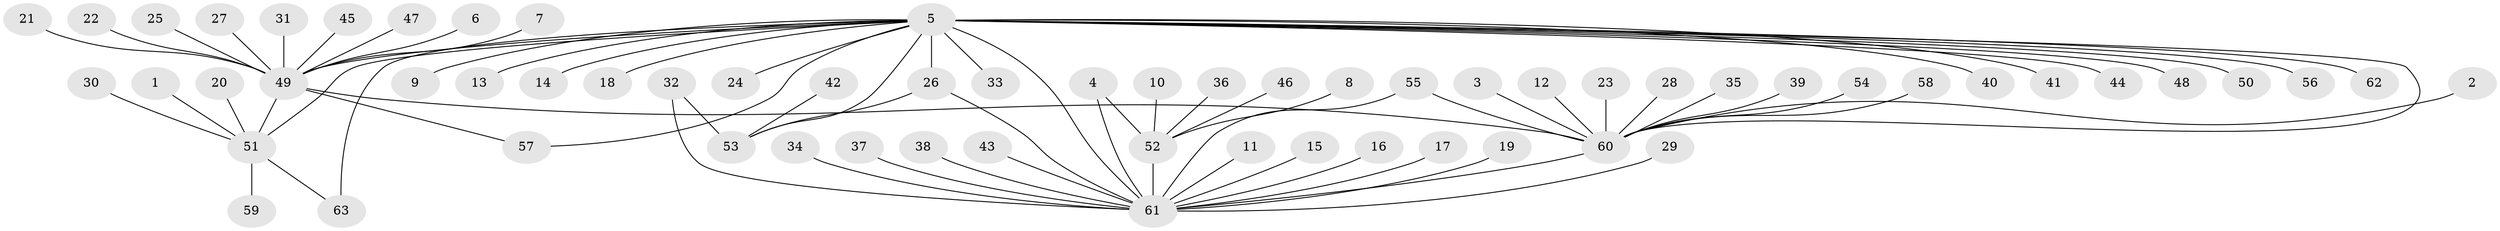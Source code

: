 // original degree distribution, {3: 0.064, 24: 0.008, 18: 0.008, 10: 0.032, 4: 0.032, 1: 0.624, 2: 0.184, 8: 0.008, 5: 0.016, 6: 0.008, 7: 0.008, 9: 0.008}
// Generated by graph-tools (version 1.1) at 2025/25/03/09/25 03:25:56]
// undirected, 63 vertices, 72 edges
graph export_dot {
graph [start="1"]
  node [color=gray90,style=filled];
  1;
  2;
  3;
  4;
  5;
  6;
  7;
  8;
  9;
  10;
  11;
  12;
  13;
  14;
  15;
  16;
  17;
  18;
  19;
  20;
  21;
  22;
  23;
  24;
  25;
  26;
  27;
  28;
  29;
  30;
  31;
  32;
  33;
  34;
  35;
  36;
  37;
  38;
  39;
  40;
  41;
  42;
  43;
  44;
  45;
  46;
  47;
  48;
  49;
  50;
  51;
  52;
  53;
  54;
  55;
  56;
  57;
  58;
  59;
  60;
  61;
  62;
  63;
  1 -- 51 [weight=1.0];
  2 -- 60 [weight=1.0];
  3 -- 60 [weight=1.0];
  4 -- 52 [weight=1.0];
  4 -- 61 [weight=1.0];
  5 -- 9 [weight=1.0];
  5 -- 13 [weight=1.0];
  5 -- 14 [weight=1.0];
  5 -- 18 [weight=1.0];
  5 -- 24 [weight=1.0];
  5 -- 26 [weight=2.0];
  5 -- 33 [weight=1.0];
  5 -- 40 [weight=1.0];
  5 -- 41 [weight=1.0];
  5 -- 44 [weight=1.0];
  5 -- 48 [weight=1.0];
  5 -- 49 [weight=1.0];
  5 -- 50 [weight=1.0];
  5 -- 51 [weight=1.0];
  5 -- 53 [weight=2.0];
  5 -- 56 [weight=1.0];
  5 -- 57 [weight=1.0];
  5 -- 60 [weight=1.0];
  5 -- 61 [weight=2.0];
  5 -- 62 [weight=1.0];
  5 -- 63 [weight=1.0];
  6 -- 49 [weight=1.0];
  7 -- 49 [weight=1.0];
  8 -- 52 [weight=1.0];
  10 -- 52 [weight=1.0];
  11 -- 61 [weight=1.0];
  12 -- 60 [weight=1.0];
  15 -- 61 [weight=1.0];
  16 -- 61 [weight=1.0];
  17 -- 61 [weight=1.0];
  19 -- 61 [weight=1.0];
  20 -- 51 [weight=1.0];
  21 -- 49 [weight=1.0];
  22 -- 49 [weight=1.0];
  23 -- 60 [weight=1.0];
  25 -- 49 [weight=1.0];
  26 -- 53 [weight=1.0];
  26 -- 61 [weight=1.0];
  27 -- 49 [weight=1.0];
  28 -- 60 [weight=1.0];
  29 -- 61 [weight=1.0];
  30 -- 51 [weight=1.0];
  31 -- 49 [weight=1.0];
  32 -- 53 [weight=1.0];
  32 -- 61 [weight=1.0];
  34 -- 61 [weight=1.0];
  35 -- 60 [weight=1.0];
  36 -- 52 [weight=1.0];
  37 -- 61 [weight=1.0];
  38 -- 61 [weight=1.0];
  39 -- 60 [weight=1.0];
  42 -- 53 [weight=1.0];
  43 -- 61 [weight=1.0];
  45 -- 49 [weight=1.0];
  46 -- 52 [weight=1.0];
  47 -- 49 [weight=1.0];
  49 -- 51 [weight=1.0];
  49 -- 57 [weight=1.0];
  49 -- 60 [weight=1.0];
  51 -- 59 [weight=1.0];
  51 -- 63 [weight=1.0];
  52 -- 61 [weight=2.0];
  54 -- 60 [weight=1.0];
  55 -- 60 [weight=1.0];
  55 -- 61 [weight=2.0];
  58 -- 60 [weight=1.0];
  60 -- 61 [weight=2.0];
}
